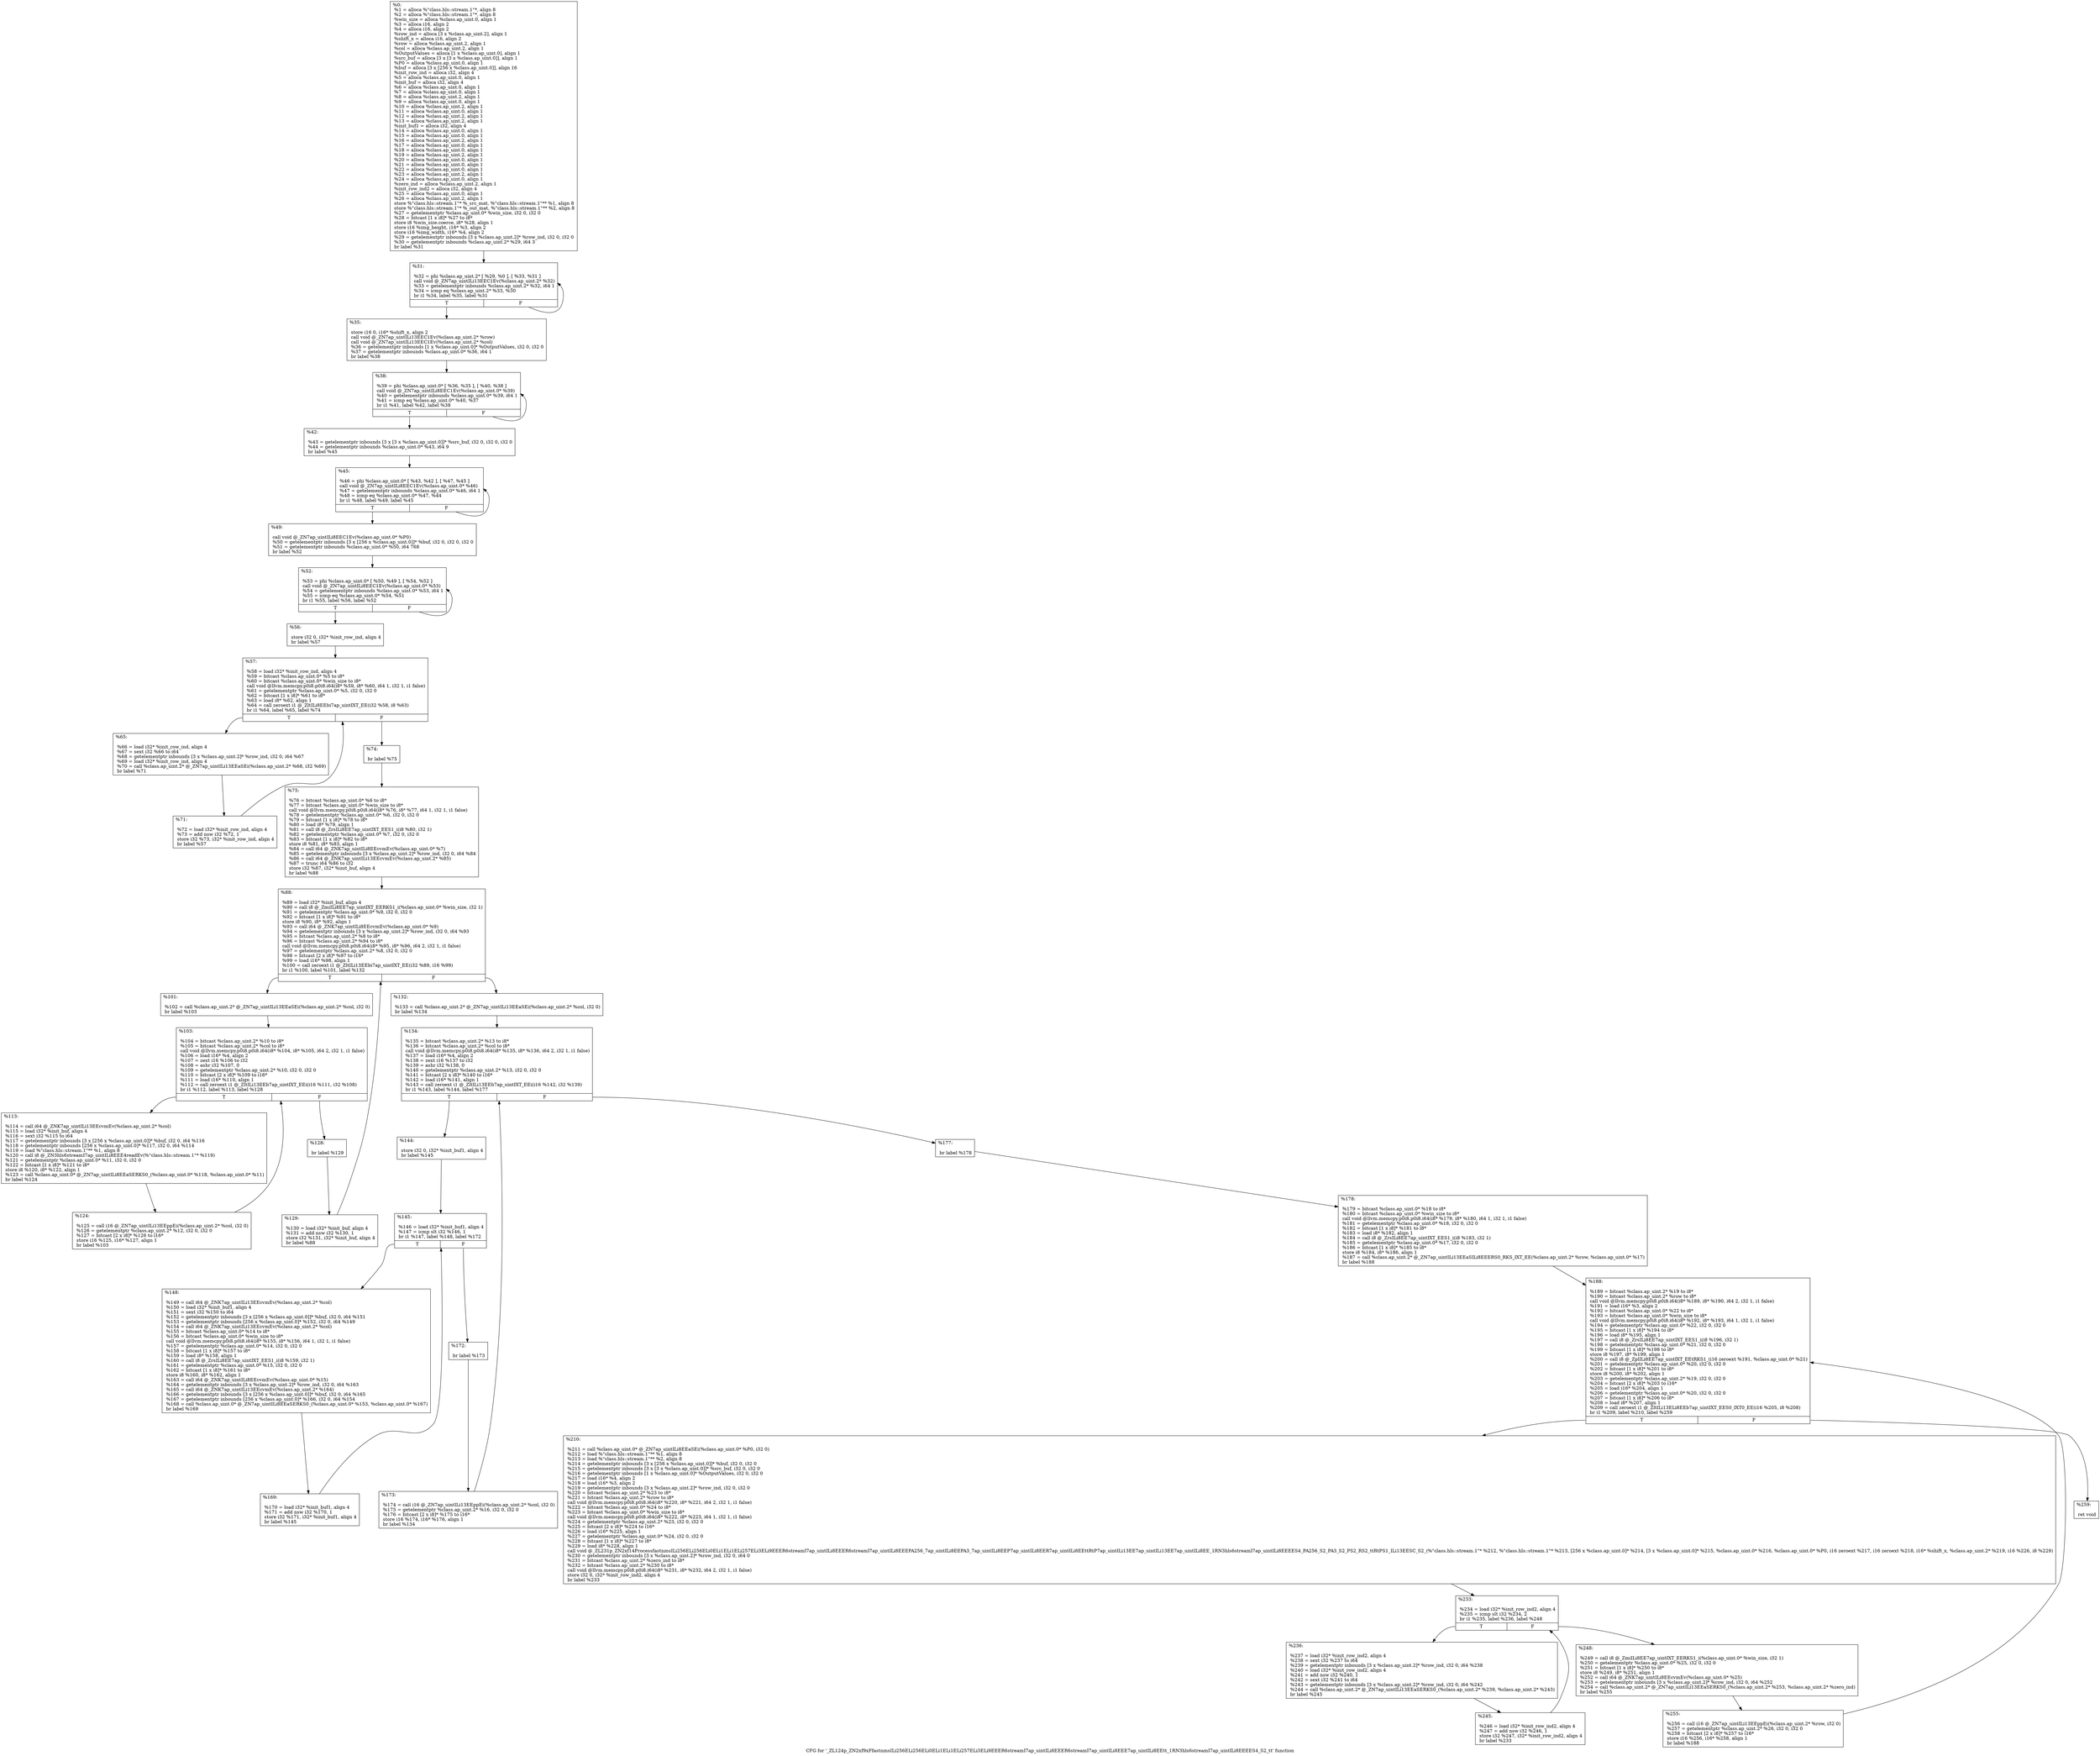 digraph "CFG for '_ZL124p_ZN2xf9xFfastnmsILi256ELi256ELi0ELi1ELi1ELi257ELi3ELi9EEER6streamI7ap_uintILi8EEER6streamI7ap_uintILi8EEE7ap_uintILi8EEtt_1RN3hls6streamI7ap_uintILi8EEEES4_S2_tt' function" {
	label="CFG for '_ZL124p_ZN2xf9xFfastnmsILi256ELi256ELi0ELi1ELi1ELi257ELi3ELi9EEER6streamI7ap_uintILi8EEER6streamI7ap_uintILi8EEE7ap_uintILi8EEtt_1RN3hls6streamI7ap_uintILi8EEEES4_S2_tt' function";

	Node0x2edbf50 [shape=record,label="{%0:\l  %1 = alloca %\"class.hls::stream.1\"*, align 8\l  %2 = alloca %\"class.hls::stream.1\"*, align 8\l  %win_size = alloca %class.ap_uint.0, align 1\l  %3 = alloca i16, align 2\l  %4 = alloca i16, align 2\l  %row_ind = alloca [3 x %class.ap_uint.2], align 1\l  %shift_x = alloca i16, align 2\l  %row = alloca %class.ap_uint.2, align 1\l  %col = alloca %class.ap_uint.2, align 1\l  %OutputValues = alloca [1 x %class.ap_uint.0], align 1\l  %src_buf = alloca [3 x [3 x %class.ap_uint.0]], align 1\l  %P0 = alloca %class.ap_uint.0, align 1\l  %buf = alloca [3 x [256 x %class.ap_uint.0]], align 16\l  %init_row_ind = alloca i32, align 4\l  %5 = alloca %class.ap_uint.0, align 1\l  %init_buf = alloca i32, align 4\l  %6 = alloca %class.ap_uint.0, align 1\l  %7 = alloca %class.ap_uint.0, align 1\l  %8 = alloca %class.ap_uint.2, align 1\l  %9 = alloca %class.ap_uint.0, align 1\l  %10 = alloca %class.ap_uint.2, align 1\l  %11 = alloca %class.ap_uint.0, align 1\l  %12 = alloca %class.ap_uint.2, align 1\l  %13 = alloca %class.ap_uint.2, align 1\l  %init_buf1 = alloca i32, align 4\l  %14 = alloca %class.ap_uint.0, align 1\l  %15 = alloca %class.ap_uint.0, align 1\l  %16 = alloca %class.ap_uint.2, align 1\l  %17 = alloca %class.ap_uint.0, align 1\l  %18 = alloca %class.ap_uint.0, align 1\l  %19 = alloca %class.ap_uint.2, align 1\l  %20 = alloca %class.ap_uint.0, align 1\l  %21 = alloca %class.ap_uint.0, align 1\l  %22 = alloca %class.ap_uint.0, align 1\l  %23 = alloca %class.ap_uint.2, align 1\l  %24 = alloca %class.ap_uint.0, align 1\l  %zero_ind = alloca %class.ap_uint.2, align 1\l  %init_row_ind2 = alloca i32, align 4\l  %25 = alloca %class.ap_uint.0, align 1\l  %26 = alloca %class.ap_uint.2, align 1\l  store %\"class.hls::stream.1\"* %_src_mat, %\"class.hls::stream.1\"** %1, align 8\l  store %\"class.hls::stream.1\"* %_out_mat, %\"class.hls::stream.1\"** %2, align 8\l  %27 = getelementptr %class.ap_uint.0* %win_size, i32 0, i32 0\l  %28 = bitcast [1 x i8]* %27 to i8*\l  store i8 %win_size.coerce, i8* %28, align 1\l  store i16 %img_height, i16* %3, align 2\l  store i16 %img_width, i16* %4, align 2\l  %29 = getelementptr inbounds [3 x %class.ap_uint.2]* %row_ind, i32 0, i32 0\l  %30 = getelementptr inbounds %class.ap_uint.2* %29, i64 3\l  br label %31\l}"];
	Node0x2edbf50 -> Node0x2ee4830;
	Node0x2ee4830 [shape=record,label="{%31:\l\l  %32 = phi %class.ap_uint.2* [ %29, %0 ], [ %33, %31 ]\l  call void @_ZN7ap_uintILi13EEC1Ev(%class.ap_uint.2* %32)\l  %33 = getelementptr inbounds %class.ap_uint.2* %32, i64 1\l  %34 = icmp eq %class.ap_uint.2* %33, %30\l  br i1 %34, label %35, label %31\l|{<s0>T|<s1>F}}"];
	Node0x2ee4830:s0 -> Node0x2ee4c00;
	Node0x2ee4830:s1 -> Node0x2ee4830;
	Node0x2ee4c00 [shape=record,label="{%35:\l\l  store i16 0, i16* %shift_x, align 2\l  call void @_ZN7ap_uintILi13EEC1Ev(%class.ap_uint.2* %row)\l  call void @_ZN7ap_uintILi13EEC1Ev(%class.ap_uint.2* %col)\l  %36 = getelementptr inbounds [1 x %class.ap_uint.0]* %OutputValues, i32 0, i32 0\l  %37 = getelementptr inbounds %class.ap_uint.0* %36, i64 1\l  br label %38\l}"];
	Node0x2ee4c00 -> Node0x2ee5020;
	Node0x2ee5020 [shape=record,label="{%38:\l\l  %39 = phi %class.ap_uint.0* [ %36, %35 ], [ %40, %38 ]\l  call void @_ZN7ap_uintILi8EEC1Ev(%class.ap_uint.0* %39)\l  %40 = getelementptr inbounds %class.ap_uint.0* %39, i64 1\l  %41 = icmp eq %class.ap_uint.0* %40, %37\l  br i1 %41, label %42, label %38\l|{<s0>T|<s1>F}}"];
	Node0x2ee5020:s0 -> Node0x2ee5380;
	Node0x2ee5020:s1 -> Node0x2ee5020;
	Node0x2ee5380 [shape=record,label="{%42:\l\l  %43 = getelementptr inbounds [3 x [3 x %class.ap_uint.0]]* %src_buf, i32 0, i32 0, i32 0\l  %44 = getelementptr inbounds %class.ap_uint.0* %43, i64 9\l  br label %45\l}"];
	Node0x2ee5380 -> Node0x2ee55e0;
	Node0x2ee55e0 [shape=record,label="{%45:\l\l  %46 = phi %class.ap_uint.0* [ %43, %42 ], [ %47, %45 ]\l  call void @_ZN7ap_uintILi8EEC1Ev(%class.ap_uint.0* %46)\l  %47 = getelementptr inbounds %class.ap_uint.0* %46, i64 1\l  %48 = icmp eq %class.ap_uint.0* %47, %44\l  br i1 %48, label %49, label %45\l|{<s0>T|<s1>F}}"];
	Node0x2ee55e0:s0 -> Node0x2ee5990;
	Node0x2ee55e0:s1 -> Node0x2ee55e0;
	Node0x2ee5990 [shape=record,label="{%49:\l\l  call void @_ZN7ap_uintILi8EEC1Ev(%class.ap_uint.0* %P0)\l  %50 = getelementptr inbounds [3 x [256 x %class.ap_uint.0]]* %buf, i32 0, i32 0, i32 0\l  %51 = getelementptr inbounds %class.ap_uint.0* %50, i64 768\l  br label %52\l}"];
	Node0x2ee5990 -> Node0x2ee5c90;
	Node0x2ee5c90 [shape=record,label="{%52:\l\l  %53 = phi %class.ap_uint.0* [ %50, %49 ], [ %54, %52 ]\l  call void @_ZN7ap_uintILi8EEC1Ev(%class.ap_uint.0* %53)\l  %54 = getelementptr inbounds %class.ap_uint.0* %53, i64 1\l  %55 = icmp eq %class.ap_uint.0* %54, %51\l  br i1 %55, label %56, label %52\l|{<s0>T|<s1>F}}"];
	Node0x2ee5c90:s0 -> Node0x2ee6040;
	Node0x2ee5c90:s1 -> Node0x2ee5c90;
	Node0x2ee6040 [shape=record,label="{%56:\l\l  store i32 0, i32* %init_row_ind, align 4\l  br label %57\l}"];
	Node0x2ee6040 -> Node0x2ee61e0;
	Node0x2ee61e0 [shape=record,label="{%57:\l\l  %58 = load i32* %init_row_ind, align 4\l  %59 = bitcast %class.ap_uint.0* %5 to i8*\l  %60 = bitcast %class.ap_uint.0* %win_size to i8*\l  call void @llvm.memcpy.p0i8.p0i8.i64(i8* %59, i8* %60, i64 1, i32 1, i1 false)\l  %61 = getelementptr %class.ap_uint.0* %5, i32 0, i32 0\l  %62 = bitcast [1 x i8]* %61 to i8*\l  %63 = load i8* %62, align 1\l  %64 = call zeroext i1 @_ZltILi8EEbi7ap_uintIXT_EE(i32 %58, i8 %63)\l  br i1 %64, label %65, label %74\l|{<s0>T|<s1>F}}"];
	Node0x2ee61e0:s0 -> Node0x2ee67c0;
	Node0x2ee61e0:s1 -> Node0x2ee6820;
	Node0x2ee67c0 [shape=record,label="{%65:\l\l  %66 = load i32* %init_row_ind, align 4\l  %67 = sext i32 %66 to i64\l  %68 = getelementptr inbounds [3 x %class.ap_uint.2]* %row_ind, i32 0, i64 %67\l  %69 = load i32* %init_row_ind, align 4\l  %70 = call %class.ap_uint.2* @_ZN7ap_uintILi13EEaSEi(%class.ap_uint.2* %68, i32 %69)\l  br label %71\l}"];
	Node0x2ee67c0 -> Node0x2ee6c10;
	Node0x2ee6c10 [shape=record,label="{%71:\l\l  %72 = load i32* %init_row_ind, align 4\l  %73 = add nsw i32 %72, 1\l  store i32 %73, i32* %init_row_ind, align 4\l  br label %57\l}"];
	Node0x2ee6c10 -> Node0x2ee61e0;
	Node0x2ee6820 [shape=record,label="{%74:\l\l  br label %75\l}"];
	Node0x2ee6820 -> Node0x2ee6f10;
	Node0x2ee6f10 [shape=record,label="{%75:\l\l  %76 = bitcast %class.ap_uint.0* %6 to i8*\l  %77 = bitcast %class.ap_uint.0* %win_size to i8*\l  call void @llvm.memcpy.p0i8.p0i8.i64(i8* %76, i8* %77, i64 1, i32 1, i1 false)\l  %78 = getelementptr %class.ap_uint.0* %6, i32 0, i32 0\l  %79 = bitcast [1 x i8]* %78 to i8*\l  %80 = load i8* %79, align 1\l  %81 = call i8 @_ZrsILi8EE7ap_uintIXT_EES1_i(i8 %80, i32 1)\l  %82 = getelementptr %class.ap_uint.0* %7, i32 0, i32 0\l  %83 = bitcast [1 x i8]* %82 to i8*\l  store i8 %81, i8* %83, align 1\l  %84 = call i64 @_ZNK7ap_uintILi8EEcvmEv(%class.ap_uint.0* %7)\l  %85 = getelementptr inbounds [3 x %class.ap_uint.2]* %row_ind, i32 0, i64 %84\l  %86 = call i64 @_ZNK7ap_uintILi13EEcvmEv(%class.ap_uint.2* %85)\l  %87 = trunc i64 %86 to i32\l  store i32 %87, i32* %init_buf, align 4\l  br label %88\l}"];
	Node0x2ee6f10 -> Node0x2ee7910;
	Node0x2ee7910 [shape=record,label="{%88:\l\l  %89 = load i32* %init_buf, align 4\l  %90 = call i8 @_ZmiILi8EE7ap_uintIXT_EERKS1_i(%class.ap_uint.0* %win_size, i32 1)\l  %91 = getelementptr %class.ap_uint.0* %9, i32 0, i32 0\l  %92 = bitcast [1 x i8]* %91 to i8*\l  store i8 %90, i8* %92, align 1\l  %93 = call i64 @_ZNK7ap_uintILi8EEcvmEv(%class.ap_uint.0* %9)\l  %94 = getelementptr inbounds [3 x %class.ap_uint.2]* %row_ind, i32 0, i64 %93\l  %95 = bitcast %class.ap_uint.2* %8 to i8*\l  %96 = bitcast %class.ap_uint.2* %94 to i8*\l  call void @llvm.memcpy.p0i8.p0i8.i64(i8* %95, i8* %96, i64 2, i32 1, i1 false)\l  %97 = getelementptr %class.ap_uint.2* %8, i32 0, i32 0\l  %98 = bitcast [2 x i8]* %97 to i16*\l  %99 = load i16* %98, align 1\l  %100 = call zeroext i1 @_ZltILi13EEbi7ap_uintIXT_EE(i32 %89, i16 %99)\l  br i1 %100, label %101, label %132\l|{<s0>T|<s1>F}}"];
	Node0x2ee7910:s0 -> Node0x2ee8290;
	Node0x2ee7910:s1 -> Node0x2ee82f0;
	Node0x2ee8290 [shape=record,label="{%101:\l\l  %102 = call %class.ap_uint.2* @_ZN7ap_uintILi13EEaSEi(%class.ap_uint.2* %col, i32 0)\l  br label %103\l}"];
	Node0x2ee8290 -> Node0x2ee84b0;
	Node0x2ee84b0 [shape=record,label="{%103:\l\l  %104 = bitcast %class.ap_uint.2* %10 to i8*\l  %105 = bitcast %class.ap_uint.2* %col to i8*\l  call void @llvm.memcpy.p0i8.p0i8.i64(i8* %104, i8* %105, i64 2, i32 1, i1 false)\l  %106 = load i16* %4, align 2\l  %107 = zext i16 %106 to i32\l  %108 = ashr i32 %107, 0\l  %109 = getelementptr %class.ap_uint.2* %10, i32 0, i32 0\l  %110 = bitcast [2 x i8]* %109 to i16*\l  %111 = load i16* %110, align 1\l  %112 = call zeroext i1 @_ZltILi13EEb7ap_uintIXT_EEi(i16 %111, i32 %108)\l  br i1 %112, label %113, label %128\l|{<s0>T|<s1>F}}"];
	Node0x2ee84b0:s0 -> Node0x2ee8b80;
	Node0x2ee84b0:s1 -> Node0x2ee8be0;
	Node0x2ee8b80 [shape=record,label="{%113:\l\l  %114 = call i64 @_ZNK7ap_uintILi13EEcvmEv(%class.ap_uint.2* %col)\l  %115 = load i32* %init_buf, align 4\l  %116 = sext i32 %115 to i64\l  %117 = getelementptr inbounds [3 x [256 x %class.ap_uint.0]]* %buf, i32 0, i64 %116\l  %118 = getelementptr inbounds [256 x %class.ap_uint.0]* %117, i32 0, i64 %114\l  %119 = load %\"class.hls::stream.1\"** %1, align 8\l  %120 = call i8 @_ZN3hls6streamI7ap_uintILi8EEE4readEv(%\"class.hls::stream.1\"* %119)\l  %121 = getelementptr %class.ap_uint.0* %11, i32 0, i32 0\l  %122 = bitcast [1 x i8]* %121 to i8*\l  store i8 %120, i8* %122, align 1\l  %123 = call %class.ap_uint.0* @_ZN7ap_uintILi8EEaSERKS0_(%class.ap_uint.0* %118, %class.ap_uint.0* %11)\l  br label %124\l}"];
	Node0x2ee8b80 -> Node0x2ee9070;
	Node0x2ee9070 [shape=record,label="{%124:\l\l  %125 = call i16 @_ZN7ap_uintILi13EEppEi(%class.ap_uint.2* %col, i32 0)\l  %126 = getelementptr %class.ap_uint.2* %12, i32 0, i32 0\l  %127 = bitcast [2 x i8]* %126 to i16*\l  store i16 %125, i16* %127, align 1\l  br label %103\l}"];
	Node0x2ee9070 -> Node0x2ee84b0;
	Node0x2ee8be0 [shape=record,label="{%128:\l\l  br label %129\l}"];
	Node0x2ee8be0 -> Node0x2ee9f60;
	Node0x2ee9f60 [shape=record,label="{%129:\l\l  %130 = load i32* %init_buf, align 4\l  %131 = add nsw i32 %130, 1\l  store i32 %131, i32* %init_buf, align 4\l  br label %88\l}"];
	Node0x2ee9f60 -> Node0x2ee7910;
	Node0x2ee82f0 [shape=record,label="{%132:\l\l  %133 = call %class.ap_uint.2* @_ZN7ap_uintILi13EEaSEi(%class.ap_uint.2* %col, i32 0)\l  br label %134\l}"];
	Node0x2ee82f0 -> Node0x2eea310;
	Node0x2eea310 [shape=record,label="{%134:\l\l  %135 = bitcast %class.ap_uint.2* %13 to i8*\l  %136 = bitcast %class.ap_uint.2* %col to i8*\l  call void @llvm.memcpy.p0i8.p0i8.i64(i8* %135, i8* %136, i64 2, i32 1, i1 false)\l  %137 = load i16* %4, align 2\l  %138 = zext i16 %137 to i32\l  %139 = ashr i32 %138, 0\l  %140 = getelementptr %class.ap_uint.2* %13, i32 0, i32 0\l  %141 = bitcast [2 x i8]* %140 to i16*\l  %142 = load i16* %141, align 1\l  %143 = call zeroext i1 @_ZltILi13EEb7ap_uintIXT_EEi(i16 %142, i32 %139)\l  br i1 %143, label %144, label %177\l|{<s0>T|<s1>F}}"];
	Node0x2eea310:s0 -> Node0x2eea9e0;
	Node0x2eea310:s1 -> Node0x2eeaa40;
	Node0x2eea9e0 [shape=record,label="{%144:\l\l  store i32 0, i32* %init_buf1, align 4\l  br label %145\l}"];
	Node0x2eea9e0 -> Node0x2eeabe0;
	Node0x2eeabe0 [shape=record,label="{%145:\l\l  %146 = load i32* %init_buf1, align 4\l  %147 = icmp slt i32 %146, 1\l  br i1 %147, label %148, label %172\l|{<s0>T|<s1>F}}"];
	Node0x2eeabe0:s0 -> Node0x2eeadd0;
	Node0x2eeabe0:s1 -> Node0x2eeae30;
	Node0x2eeadd0 [shape=record,label="{%148:\l\l  %149 = call i64 @_ZNK7ap_uintILi13EEcvmEv(%class.ap_uint.2* %col)\l  %150 = load i32* %init_buf1, align 4\l  %151 = sext i32 %150 to i64\l  %152 = getelementptr inbounds [3 x [256 x %class.ap_uint.0]]* %buf, i32 0, i64 %151\l  %153 = getelementptr inbounds [256 x %class.ap_uint.0]* %152, i32 0, i64 %149\l  %154 = call i64 @_ZNK7ap_uintILi13EEcvmEv(%class.ap_uint.2* %col)\l  %155 = bitcast %class.ap_uint.0* %14 to i8*\l  %156 = bitcast %class.ap_uint.0* %win_size to i8*\l  call void @llvm.memcpy.p0i8.p0i8.i64(i8* %155, i8* %156, i64 1, i32 1, i1 false)\l  %157 = getelementptr %class.ap_uint.0* %14, i32 0, i32 0\l  %158 = bitcast [1 x i8]* %157 to i8*\l  %159 = load i8* %158, align 1\l  %160 = call i8 @_ZrsILi8EE7ap_uintIXT_EES1_i(i8 %159, i32 1)\l  %161 = getelementptr %class.ap_uint.0* %15, i32 0, i32 0\l  %162 = bitcast [1 x i8]* %161 to i8*\l  store i8 %160, i8* %162, align 1\l  %163 = call i64 @_ZNK7ap_uintILi8EEcvmEv(%class.ap_uint.0* %15)\l  %164 = getelementptr inbounds [3 x %class.ap_uint.2]* %row_ind, i32 0, i64 %163\l  %165 = call i64 @_ZNK7ap_uintILi13EEcvmEv(%class.ap_uint.2* %164)\l  %166 = getelementptr inbounds [3 x [256 x %class.ap_uint.0]]* %buf, i32 0, i64 %165\l  %167 = getelementptr inbounds [256 x %class.ap_uint.0]* %166, i32 0, i64 %154\l  %168 = call %class.ap_uint.0* @_ZN7ap_uintILi8EEaSERKS0_(%class.ap_uint.0* %153, %class.ap_uint.0* %167)\l  br label %169\l}"];
	Node0x2eeadd0 -> Node0x2eebd00;
	Node0x2eebd00 [shape=record,label="{%169:\l\l  %170 = load i32* %init_buf1, align 4\l  %171 = add nsw i32 %170, 1\l  store i32 %171, i32* %init_buf1, align 4\l  br label %145\l}"];
	Node0x2eebd00 -> Node0x2eeabe0;
	Node0x2eeae30 [shape=record,label="{%172:\l\l  br label %173\l}"];
	Node0x2eeae30 -> Node0x2eec000;
	Node0x2eec000 [shape=record,label="{%173:\l\l  %174 = call i16 @_ZN7ap_uintILi13EEppEi(%class.ap_uint.2* %col, i32 0)\l  %175 = getelementptr %class.ap_uint.2* %16, i32 0, i32 0\l  %176 = bitcast [2 x i8]* %175 to i16*\l  store i16 %174, i16* %176, align 1\l  br label %134\l}"];
	Node0x2eec000 -> Node0x2eea310;
	Node0x2eeaa40 [shape=record,label="{%177:\l\l  br label %178\l}"];
	Node0x2eeaa40 -> Node0x2eec3d0;
	Node0x2eec3d0 [shape=record,label="{%178:\l\l  %179 = bitcast %class.ap_uint.0* %18 to i8*\l  %180 = bitcast %class.ap_uint.0* %win_size to i8*\l  call void @llvm.memcpy.p0i8.p0i8.i64(i8* %179, i8* %180, i64 1, i32 1, i1 false)\l  %181 = getelementptr %class.ap_uint.0* %18, i32 0, i32 0\l  %182 = bitcast [1 x i8]* %181 to i8*\l  %183 = load i8* %182, align 1\l  %184 = call i8 @_ZrsILi8EE7ap_uintIXT_EES1_i(i8 %183, i32 1)\l  %185 = getelementptr %class.ap_uint.0* %17, i32 0, i32 0\l  %186 = bitcast [1 x i8]* %185 to i8*\l  store i8 %184, i8* %186, align 1\l  %187 = call %class.ap_uint.2* @_ZN7ap_uintILi13EEaSILi8EEERS0_RKS_IXT_EE(%class.ap_uint.2* %row, %class.ap_uint.0* %17)\l  br label %188\l}"];
	Node0x2eec3d0 -> Node0x2eecad0;
	Node0x2eecad0 [shape=record,label="{%188:\l\l  %189 = bitcast %class.ap_uint.2* %19 to i8*\l  %190 = bitcast %class.ap_uint.2* %row to i8*\l  call void @llvm.memcpy.p0i8.p0i8.i64(i8* %189, i8* %190, i64 2, i32 1, i1 false)\l  %191 = load i16* %3, align 2\l  %192 = bitcast %class.ap_uint.0* %22 to i8*\l  %193 = bitcast %class.ap_uint.0* %win_size to i8*\l  call void @llvm.memcpy.p0i8.p0i8.i64(i8* %192, i8* %193, i64 1, i32 1, i1 false)\l  %194 = getelementptr %class.ap_uint.0* %22, i32 0, i32 0\l  %195 = bitcast [1 x i8]* %194 to i8*\l  %196 = load i8* %195, align 1\l  %197 = call i8 @_ZrsILi8EE7ap_uintIXT_EES1_i(i8 %196, i32 1)\l  %198 = getelementptr %class.ap_uint.0* %21, i32 0, i32 0\l  %199 = bitcast [1 x i8]* %198 to i8*\l  store i8 %197, i8* %199, align 1\l  %200 = call i8 @_ZplILi8EE7ap_uintIXT_EEtRKS1_(i16 zeroext %191, %class.ap_uint.0* %21)\l  %201 = getelementptr %class.ap_uint.0* %20, i32 0, i32 0\l  %202 = bitcast [1 x i8]* %201 to i8*\l  store i8 %200, i8* %202, align 1\l  %203 = getelementptr %class.ap_uint.2* %19, i32 0, i32 0\l  %204 = bitcast [2 x i8]* %203 to i16*\l  %205 = load i16* %204, align 1\l  %206 = getelementptr %class.ap_uint.0* %20, i32 0, i32 0\l  %207 = bitcast [1 x i8]* %206 to i8*\l  %208 = load i8* %207, align 1\l  %209 = call zeroext i1 @_ZltILi13ELi8EEb7ap_uintIXT_EES0_IXT0_EE(i16 %205, i8 %208)\l  br i1 %209, label %210, label %259\l|{<s0>T|<s1>F}}"];
	Node0x2eecad0:s0 -> Node0x2eedb80;
	Node0x2eecad0:s1 -> Node0x2eedbe0;
	Node0x2eedb80 [shape=record,label="{%210:\l\l  %211 = call %class.ap_uint.0* @_ZN7ap_uintILi8EEaSEi(%class.ap_uint.0* %P0, i32 0)\l  %212 = load %\"class.hls::stream.1\"** %1, align 8\l  %213 = load %\"class.hls::stream.1\"** %2, align 8\l  %214 = getelementptr inbounds [3 x [256 x %class.ap_uint.0]]* %buf, i32 0, i32 0\l  %215 = getelementptr inbounds [3 x [3 x %class.ap_uint.0]]* %src_buf, i32 0, i32 0\l  %216 = getelementptr inbounds [1 x %class.ap_uint.0]* %OutputValues, i32 0, i32 0\l  %217 = load i16* %4, align 2\l  %218 = load i16* %3, align 2\l  %219 = getelementptr inbounds [3 x %class.ap_uint.2]* %row_ind, i32 0, i32 0\l  %220 = bitcast %class.ap_uint.2* %23 to i8*\l  %221 = bitcast %class.ap_uint.2* %row to i8*\l  call void @llvm.memcpy.p0i8.p0i8.i64(i8* %220, i8* %221, i64 2, i32 1, i1 false)\l  %222 = bitcast %class.ap_uint.0* %24 to i8*\l  %223 = bitcast %class.ap_uint.0* %win_size to i8*\l  call void @llvm.memcpy.p0i8.p0i8.i64(i8* %222, i8* %223, i64 1, i32 1, i1 false)\l  %224 = getelementptr %class.ap_uint.2* %23, i32 0, i32 0\l  %225 = bitcast [2 x i8]* %224 to i16*\l  %226 = load i16* %225, align 1\l  %227 = getelementptr %class.ap_uint.0* %24, i32 0, i32 0\l  %228 = bitcast [1 x i8]* %227 to i8*\l  %229 = load i8* %228, align 1\l  call void @_ZL231p_ZN2xf14ProcessfastnmsILi256ELi256ELi0ELi1ELi1ELi257ELi3ELi9EEER6streamI7ap_uintILi8EEER6streamI7ap_uintILi8EEEPA256_7ap_uintILi8EEPA3_7ap_uintILi8EEP7ap_uintILi8EER7ap_uintILi8EEttRtP7ap_uintILi13EE7ap_uintILi13EE7ap_uintILi8EE_1RN3hls6streamI7ap_uintILi8EEEES4_PA256_S2_PA3_S2_PS2_RS2_ttRtPS1_ILi13EESC_S2_(%\"class.hls::stream.1\"* %212, %\"class.hls::stream.1\"* %213, [256 x %class.ap_uint.0]* %214, [3 x %class.ap_uint.0]* %215, %class.ap_uint.0* %216, %class.ap_uint.0* %P0, i16 zeroext %217, i16 zeroext %218, i16* %shift_x, %class.ap_uint.2* %219, i16 %226, i8 %229)\l  %230 = getelementptr inbounds [3 x %class.ap_uint.2]* %row_ind, i32 0, i64 0\l  %231 = bitcast %class.ap_uint.2* %zero_ind to i8*\l  %232 = bitcast %class.ap_uint.2* %230 to i8*\l  call void @llvm.memcpy.p0i8.p0i8.i64(i8* %231, i8* %232, i64 2, i32 1, i1 false)\l  store i32 0, i32* %init_row_ind2, align 4\l  br label %233\l}"];
	Node0x2eedb80 -> Node0x2eef110;
	Node0x2eef110 [shape=record,label="{%233:\l\l  %234 = load i32* %init_row_ind2, align 4\l  %235 = icmp slt i32 %234, 2\l  br i1 %235, label %236, label %248\l|{<s0>T|<s1>F}}"];
	Node0x2eef110:s0 -> Node0x2eef300;
	Node0x2eef110:s1 -> Node0x2eef360;
	Node0x2eef300 [shape=record,label="{%236:\l\l  %237 = load i32* %init_row_ind2, align 4\l  %238 = sext i32 %237 to i64\l  %239 = getelementptr inbounds [3 x %class.ap_uint.2]* %row_ind, i32 0, i64 %238\l  %240 = load i32* %init_row_ind2, align 4\l  %241 = add nsw i32 %240, 1\l  %242 = sext i32 %241 to i64\l  %243 = getelementptr inbounds [3 x %class.ap_uint.2]* %row_ind, i32 0, i64 %242\l  %244 = call %class.ap_uint.2* @_ZN7ap_uintILi13EEaSERKS0_(%class.ap_uint.2* %239, %class.ap_uint.2* %243)\l  br label %245\l}"];
	Node0x2eef300 -> Node0x2eef910;
	Node0x2eef910 [shape=record,label="{%245:\l\l  %246 = load i32* %init_row_ind2, align 4\l  %247 = add nsw i32 %246, 1\l  store i32 %247, i32* %init_row_ind2, align 4\l  br label %233\l}"];
	Node0x2eef910 -> Node0x2eef110;
	Node0x2eef360 [shape=record,label="{%248:\l\l  %249 = call i8 @_ZmiILi8EE7ap_uintIXT_EERKS1_i(%class.ap_uint.0* %win_size, i32 1)\l  %250 = getelementptr %class.ap_uint.0* %25, i32 0, i32 0\l  %251 = bitcast [1 x i8]* %250 to i8*\l  store i8 %249, i8* %251, align 1\l  %252 = call i64 @_ZNK7ap_uintILi8EEcvmEv(%class.ap_uint.0* %25)\l  %253 = getelementptr inbounds [3 x %class.ap_uint.2]* %row_ind, i32 0, i64 %252\l  %254 = call %class.ap_uint.2* @_ZN7ap_uintILi13EEaSERKS0_(%class.ap_uint.2* %253, %class.ap_uint.2* %zero_ind)\l  br label %255\l}"];
	Node0x2eef360 -> Node0x2ef0080;
	Node0x2ef0080 [shape=record,label="{%255:\l\l  %256 = call i16 @_ZN7ap_uintILi13EEppEi(%class.ap_uint.2* %row, i32 0)\l  %257 = getelementptr %class.ap_uint.2* %26, i32 0, i32 0\l  %258 = bitcast [2 x i8]* %257 to i16*\l  store i16 %256, i16* %258, align 1\l  br label %188\l}"];
	Node0x2ef0080 -> Node0x2eecad0;
	Node0x2eedbe0 [shape=record,label="{%259:\l\l  ret void\l}"];
}
